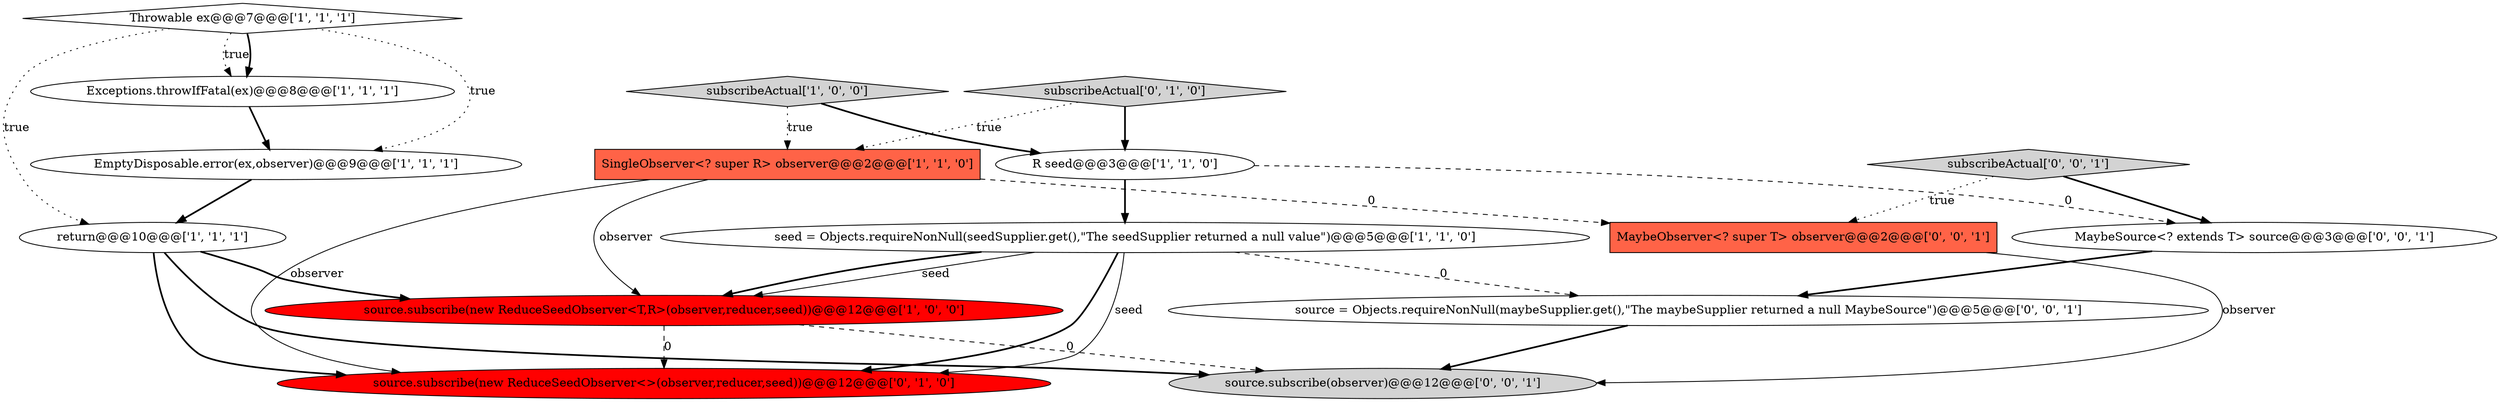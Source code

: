 digraph {
10 [style = filled, label = "subscribeActual['0', '1', '0']", fillcolor = lightgray, shape = diamond image = "AAA0AAABBB2BBB"];
0 [style = filled, label = "seed = Objects.requireNonNull(seedSupplier.get(),\"The seedSupplier returned a null value\")@@@5@@@['1', '1', '0']", fillcolor = white, shape = ellipse image = "AAA0AAABBB1BBB"];
4 [style = filled, label = "Exceptions.throwIfFatal(ex)@@@8@@@['1', '1', '1']", fillcolor = white, shape = ellipse image = "AAA0AAABBB1BBB"];
2 [style = filled, label = "source.subscribe(new ReduceSeedObserver<T,R>(observer,reducer,seed))@@@12@@@['1', '0', '0']", fillcolor = red, shape = ellipse image = "AAA1AAABBB1BBB"];
8 [style = filled, label = "subscribeActual['1', '0', '0']", fillcolor = lightgray, shape = diamond image = "AAA0AAABBB1BBB"];
9 [style = filled, label = "source.subscribe(new ReduceSeedObserver<>(observer,reducer,seed))@@@12@@@['0', '1', '0']", fillcolor = red, shape = ellipse image = "AAA1AAABBB2BBB"];
11 [style = filled, label = "MaybeObserver<? super T> observer@@@2@@@['0', '0', '1']", fillcolor = tomato, shape = box image = "AAA0AAABBB3BBB"];
15 [style = filled, label = "MaybeSource<? extends T> source@@@3@@@['0', '0', '1']", fillcolor = white, shape = ellipse image = "AAA0AAABBB3BBB"];
7 [style = filled, label = "R seed@@@3@@@['1', '1', '0']", fillcolor = white, shape = ellipse image = "AAA0AAABBB1BBB"];
13 [style = filled, label = "source.subscribe(observer)@@@12@@@['0', '0', '1']", fillcolor = lightgray, shape = ellipse image = "AAA0AAABBB3BBB"];
1 [style = filled, label = "return@@@10@@@['1', '1', '1']", fillcolor = white, shape = ellipse image = "AAA0AAABBB1BBB"];
14 [style = filled, label = "source = Objects.requireNonNull(maybeSupplier.get(),\"The maybeSupplier returned a null MaybeSource\")@@@5@@@['0', '0', '1']", fillcolor = white, shape = ellipse image = "AAA0AAABBB3BBB"];
3 [style = filled, label = "Throwable ex@@@7@@@['1', '1', '1']", fillcolor = white, shape = diamond image = "AAA0AAABBB1BBB"];
5 [style = filled, label = "SingleObserver<? super R> observer@@@2@@@['1', '1', '0']", fillcolor = tomato, shape = box image = "AAA0AAABBB1BBB"];
6 [style = filled, label = "EmptyDisposable.error(ex,observer)@@@9@@@['1', '1', '1']", fillcolor = white, shape = ellipse image = "AAA0AAABBB1BBB"];
12 [style = filled, label = "subscribeActual['0', '0', '1']", fillcolor = lightgray, shape = diamond image = "AAA0AAABBB3BBB"];
0->9 [style = bold, label=""];
15->14 [style = bold, label=""];
11->13 [style = solid, label="observer"];
4->6 [style = bold, label=""];
0->2 [style = solid, label="seed"];
0->2 [style = bold, label=""];
12->15 [style = bold, label=""];
3->4 [style = dotted, label="true"];
7->0 [style = bold, label=""];
3->6 [style = dotted, label="true"];
10->5 [style = dotted, label="true"];
5->9 [style = solid, label="observer"];
3->4 [style = bold, label=""];
10->7 [style = bold, label=""];
1->13 [style = bold, label=""];
5->2 [style = solid, label="observer"];
1->9 [style = bold, label=""];
8->7 [style = bold, label=""];
12->11 [style = dotted, label="true"];
0->14 [style = dashed, label="0"];
6->1 [style = bold, label=""];
5->11 [style = dashed, label="0"];
8->5 [style = dotted, label="true"];
2->9 [style = dashed, label="0"];
2->13 [style = dashed, label="0"];
7->15 [style = dashed, label="0"];
0->9 [style = solid, label="seed"];
1->2 [style = bold, label=""];
14->13 [style = bold, label=""];
3->1 [style = dotted, label="true"];
}
